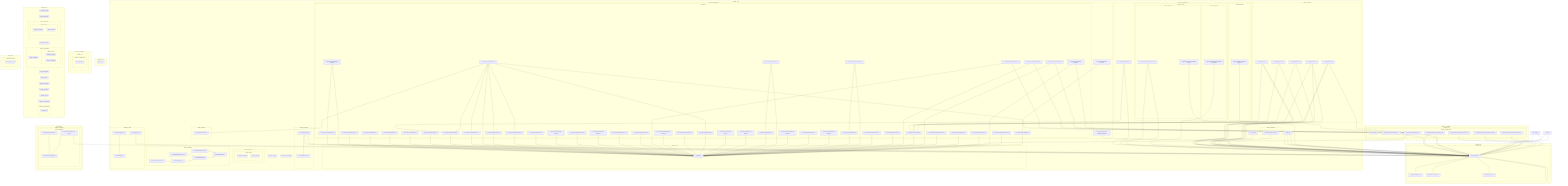 graph TD
   index[bin/ts/index.ts]
   package-cost[bin/ts/package-cost.ts]
   check-unused[bin/ts/check-unused.ts]
   img-to-b64[bin/ts/img-to-b64.ts]
   index[packages/index.ts]
   index[packages/ui/index.ts]
   index[packages/ui/components/index.ts]
   button.stories[packages/ui/components/button.stories.ts]
   picture.stories[packages/ui/components/picture.stories.ts]
   text.stories[packages/ui/components/text.stories.ts]
   server[server.ts]
   index[src/utils/index.ts]
   index[src/constants/index.ts]
   index[src/providers/core/index.ts]
   index[src/providers/core/global/index.ts]
   index[src/providers/core/server/index.ts]
   query-client[src/providers/core/server/query-client.ts]
   index[src/providers/index.ts]
   index[src/providers/theme/index.ts]
   index[src/server/dal/index.ts]
   index[src/server/dal/dao/index.ts]
   index[src/server/dal/models/index.ts]
   Button.stories[src/stories/Button.stories.ts]
   Button[src/stories/Button.tsx]
   Header.stories[src/stories/Header.stories.ts]
   Header[src/stories/Header.tsx]
   Page.stories[src/stories/Page.stories.ts]
   Page[src/stories/Page.tsx]
   helpers[src/utils/helpers.ts]
   singletons[src/utils/singletons.ts]
   logger[src/utils/logger.ts]
   thread-pool[ts/classes/worker/thread-pool.ts]
   types[ts/classes/worker/types.ts]
   worker[ts/classes/worker/worker.ts]
   index[ts/index.ts]
   index[ts/classes/index.ts]
   vite.config[vite.config.ts]
   button[packages/ui/components/button.tsx]
   index[packages/ui/components/types/index.ts]
   picture[packages/ui/components/picture.tsx]
   index[src/lib/index.ts]
   text[packages/ui/components/text.tsx]
   app[src/app.tsx]
   index[src/pages/index.ts]
   index[src/components/index.ts]
   index[src/scripts/index.ts]
   client-error[src/components/client-error.tsx]
   alert[src/components/ui/alert.tsx]
   utils[src/lib/utils.ts]
   accordion[src/components/ui/accordion.tsx]
   alert-dialog[src/components/ui/alert-dialog.tsx]
   button[src/components/ui/button.tsx]
   avatar[src/components/ui/avatar.tsx]
   badge[src/components/ui/badge.tsx]
   breadcrumb[src/components/ui/breadcrumb.tsx]
   calendar[src/components/ui/calendar.tsx]
   card[src/components/ui/card.tsx]
   carousel[src/components/ui/carousel.tsx]
   chart[src/components/ui/chart.tsx]
   checkbox[src/components/ui/checkbox.tsx]
   command[src/components/ui/command.tsx]
   dialog[src/components/ui/dialog.tsx]
   context-menu[src/components/ui/context-menu.tsx]
   drawer[src/components/ui/drawer.tsx]
   dropdown-menu[src/components/ui/dropdown-menu.tsx]
   form[src/components/ui/form.tsx]
   label[src/components/ui/label.tsx]
   hover-card[src/components/ui/hover-card.tsx]
   input-otp[src/components/ui/input-otp.tsx]
   input[src/components/ui/input.tsx]
   menubar[src/components/ui/menubar.tsx]
   navigation-menu[src/components/ui/navigation-menu.tsx]
   pagination[src/components/ui/pagination.tsx]
   popover[src/components/ui/popover.tsx]
   progress[src/components/ui/progress.tsx]
   radio-group[src/components/ui/radio-group.tsx]
   resizable[src/components/ui/resizable.tsx]
   scroll-area[src/components/ui/scroll-area.tsx]
   select[src/components/ui/select.tsx]
   separator[src/components/ui/separator.tsx]
   sheet[src/components/ui/sheet.tsx]
   sidebar[src/components/ui/sidebar.tsx]
   use-mobile[src/hooks/use-mobile.ts]
   skeleton[src/components/ui/skeleton.tsx]
   tooltip[src/components/ui/tooltip.tsx]
   slider[src/components/ui/slider.tsx]
   switch[src/components/ui/switch.tsx]
   table[src/components/ui/table.tsx]
   tabs[src/components/ui/tabs.tsx]
   textarea[src/components/ui/textarea.tsx]
   toggle-group[src/components/ui/toggle-group.tsx]
   toggle[src/components/ui/toggle.tsx]
   view-transition-handler[src/components/view-transition-handler.tsx]
   page-layout[src/layouts/page-layout.tsx]
   main[src/main.tsx]
   about[src/pages/about.tsx]
   index[src/layouts/index.ts]
   events[src/pages/events.tsx]
   home[src/pages/home.tsx]
   projects[src/pages/projects.tsx]
   team[src/pages/team.tsx]
   zustand-provider[src/providers/core/global/zustand-provider.tsx]
   index[src/core/index.ts]
   react[src/providers/core/server/react.tsx]
   provider[src/providers/provider.tsx]
   theme-toggle[src/providers/theme/theme-toggle.tsx]
   scripts[src/scripts/scripts.tsx]
   schema[src/scripts/schema.ts]
   class app myClass1
         index --> package-cost
         index --> check-unused
         index --> img-to-b64
         index --> index
         index --> index
         button.stories --> index
         picture.stories --> index
         text.stories --> index
         server --> index
         server --> index
         index --> index
         index --> index
         query-client --> index
         index --> index
         index --> index
         index --> index
         index --> index
         Button.stories --> Button
         Header.stories --> Header
         Header --> Button
         Page.stories --> Page
         Page --> Header
         helpers --> index
         singletons --> logger
         thread-pool --> types
         thread-pool --> index
         worker --> types
         index --> index
         vite.config --> index
         vite.config --> index
         button --> index
         picture --> index
         picture --> index
         text --> index
         app --> index
         app --> index
         app --> index
         client-error --> alert
         alert --> utils
         accordion --> utils
         alert-dialog --> utils
         alert-dialog --> button
         button --> utils
         avatar --> utils
         badge --> utils
         breadcrumb --> utils
         calendar --> utils
         calendar --> button
         card --> utils
         carousel --> utils
         carousel --> button
         chart --> utils
         checkbox --> utils
         command --> utils
         command --> dialog
         dialog --> utils
         context-menu --> utils
         drawer --> utils
         dropdown-menu --> utils
         form --> utils
         form --> label
         label --> utils
         hover-card --> utils
         input-otp --> utils
         input --> utils
         menubar --> utils
         navigation-menu --> utils
         pagination --> utils
         pagination --> button
         popover --> utils
         progress --> utils
         radio-group --> utils
         resizable --> utils
         scroll-area --> utils
         select --> utils
         separator --> utils
         sheet --> utils
         sidebar --> use-mobile
         sidebar --> utils
         sidebar --> button
         sidebar --> input
         sidebar --> separator
         sidebar --> sheet
         sidebar --> skeleton
         sidebar --> tooltip
         skeleton --> utils
         tooltip --> utils
         slider --> utils
         switch --> utils
         table --> utils
         tabs --> utils
         textarea --> utils
         toggle-group --> utils
         toggle-group --> toggle
         toggle --> utils
         view-transition-handler --> index
         page-layout --> index
         main --> index
         about --> card
         about --> index
         about --> index
         events --> card
         events --> index
         home --> button
         home --> index
         home --> index
         projects --> card
         projects --> index
         team --> card
         team --> index
         team --> index
         zustand-provider --> index
         react --> index
         react --> index
         provider --> index
         provider --> tooltip
         theme-toggle --> button
         scripts --> index
         scripts --> index
         scripts --> schema

   subgraph cluster_1 bin
      subgraph cluster_2 ts
            check-unused
            img-to-b64
            index
            package-cost
      end
   end

   subgraph cluster_3 packages
      index
      subgraph cluster_4 ui
            index
            subgraph cluster_5 components
                        button.stories
                        button
                        index
                        picture.stories
                        picture
                        text.stories
                        text
                        subgraph cluster_6 types
                                                index
                        end
            end
      end
   end

   subgraph cluster_7 src
      app
      main
      subgraph cluster_8 components
            client-error
            index
            view-transition-handler
            subgraph cluster_9 ui
                        accordion
                        alert-dialog
                        alert
                        avatar
                        badge
                        breadcrumb
                        button
                        calendar
                        card
                        carousel
                        chart
                        checkbox
                        command
                        context-menu
                        dialog
                        drawer
                        dropdown-menu
                        form
                        hover-card
                        input-otp
                        input
                        label
                        menubar
                        navigation-menu
                        pagination
                        popover
                        progress
                        radio-group
                        resizable
                        scroll-area
                        select
                        separator
                        sheet
                        sidebar
                        skeleton
                        slider
                        switch
                        table
                        tabs
                        textarea
                        toggle-group
                        toggle
                        tooltip
            end
      end

      subgraph cluster_10 constants
            index
      end

      subgraph cluster_11 core
            index
      end

      subgraph cluster_12 hooks
            use-mobile
      end

      subgraph cluster_13 layouts
            index
            page-layout
      end

      subgraph cluster_14 lib
            index
            utils
      end

      subgraph cluster_15 pages
            about
            events
            home
            index
            projects
            team
      end

      subgraph cluster_16 providers
            index
            provider
            subgraph cluster_17 core
                        index
                        subgraph cluster_18 global
                                                index
                                                zustand-provider
                        end

                        subgraph cluster_19 server
                                                index
                                                query-client
                                                react
                        end
            end

            subgraph cluster_20 theme
                        index
                        theme-toggle
            end
      end

      subgraph cluster_21 scripts
            index
            schema
            scripts
      end

      subgraph cluster_22 server
            subgraph cluster_23 dal
                        index
                        subgraph cluster_24 dao
                                                index
                        end

                        subgraph cluster_25 models
                                                index
                        end
            end
      end

      subgraph cluster_26 stories
            Button.stories
            Button
            Header.stories
            Header
            Page.stories
            Page
      end

      subgraph cluster_27 utils
            helpers
            index
            logger
            singletons
      end
   end

   subgraph cluster_28 ts
      index
      subgraph cluster_29 classes
            index
            subgraph cluster_30 worker
                        thread-pool
                        types
                        worker
            end
      end
   end

   subgraph cluster_1 bin
      subgraph cluster_2 ts
            check-unused
            img-to-b64
            index
            package-cost
      end
   end

   subgraph cluster_3 packages
      index
      subgraph cluster_4 ui
            index
            subgraph cluster_5 components
                        button.stories
                        button
                        index
                        picture.stories
                        picture
                        text.stories
                        text
                        subgraph cluster_6 types
                                                index
                        end
            end
      end
   end

   subgraph cluster_7 src
      app
      main
      subgraph cluster_8 components
            client-error
            index
            view-transition-handler
            subgraph cluster_9 ui
                        accordion
                        alert-dialog
                        alert
                        avatar
                        badge
                        breadcrumb
                        button
                        calendar
                        card
                        carousel
                        chart
                        checkbox
                        command
                        context-menu
                        dialog
                        drawer
                        dropdown-menu
                        form
                        hover-card
                        input-otp
                        input
                        label
                        menubar
                        navigation-menu
                        pagination
                        popover
                        progress
                        radio-group
                        resizable
                        scroll-area
                        select
                        separator
                        sheet
                        sidebar
                        skeleton
                        slider
                        switch
                        table
                        tabs
                        textarea
                        toggle-group
                        toggle
                        tooltip
            end
      end

      subgraph cluster_10 constants
            index
      end

      subgraph cluster_11 core
            index
      end

      subgraph cluster_12 hooks
            use-mobile
      end

      subgraph cluster_13 layouts
            index
            page-layout
      end

      subgraph cluster_14 lib
            index
            utils
      end

      subgraph cluster_15 pages
            about
            events
            home
            index
            projects
            team
      end

      subgraph cluster_16 providers
            index
            provider
            subgraph cluster_17 core
                        index
                        subgraph cluster_18 global
                                                index
                                                zustand-provider
                        end

                        subgraph cluster_19 server
                                                index
                                                query-client
                                                react
                        end
            end

            subgraph cluster_20 theme
                        index
                        theme-toggle
            end
      end

      subgraph cluster_21 scripts
            index
            schema
            scripts
      end

      subgraph cluster_22 server
            subgraph cluster_23 dal
                        index
                        subgraph cluster_24 dao
                                                index
                        end

                        subgraph cluster_25 models
                                                index
                        end
            end
      end

      subgraph cluster_26 stories
            Button.stories
            Button
            Header.stories
            Header
            Page.stories
            Page
      end

      subgraph cluster_27 utils
            helpers
            index
            logger
            singletons
      end
   end

   subgraph cluster_28 ts
      index
      subgraph cluster_29 classes
            index
            subgraph cluster_30 worker
                        thread-pool
                        types
                        worker
            end
      end
   end